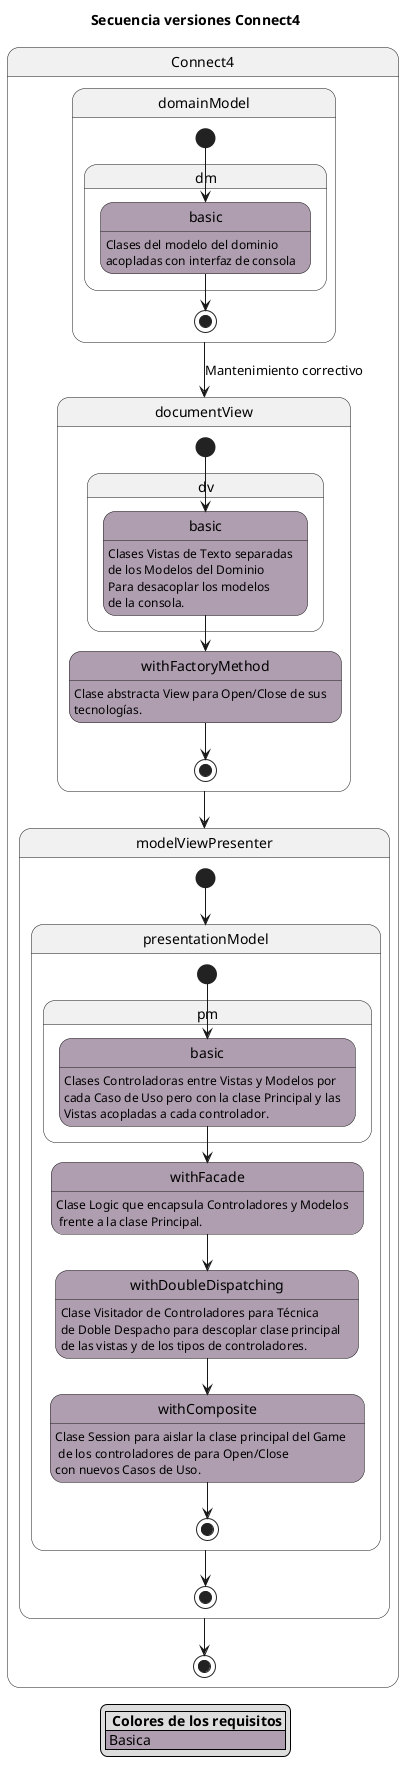 @startuml C

title Secuencia versiones Connect4

state Connect4 {

state domainModel {
  [*] --> dm.basic
    state dm.basic #AF9EAF: Clases del modelo del dominio\nacopladas con interfaz de consola 
  dm.basic --> [*]
}
 

state documentView {
    [*] --> dv.basic 
      state dv.basic #AF9EAF: Clases Vistas de Texto separadas\nde los Modelos del Dominio \nPara desacoplar los modelos\nde la consola.
    
    dv.basic --> withFactoryMethod
      state withFactoryMethod #AF9EAF: Clase abstracta View para Open/Close de sus\ntecnologías.
      
    withFactoryMethod-->[*]
    
}

domainModel --> documentView:Mantenimiento correctivo
documentView --> modelViewPresenter

state modelViewPresenter {
    [*] --> presentationModel
    presentationModel-->[*]

    state presentationModel {
    [*] --> pm.basic

    state pm.basic #AF9EAF:Clases Controladoras entre Vistas y Modelos por\ncada Caso de Uso pero con la clase Principal y las\nVistas acopladas a cada controlador.

    state withFacade #AF9EAF:Clase Logic que encapsula Controladores y Modelos\n frente a la clase Principal.

    state withDoubleDispatching #AF9EAF:Clase Visitador de Controladores para Técnica\nde Doble Despacho para descoplar clase principal \nde las vistas y de los tipos de controladores.

    state withComposite #AF9EAF:Clase Session para aislar la clase principal del Game \n de los controladores de para Open/Close\ncon nuevos Casos de Uso.

    pm.basic --> withFacade
    withFacade --> withDoubleDispatching
    withDoubleDispatching --> withComposite
    withComposite --> [*]
}

}
modelViewPresenter --> [*]

}
legend
|=  Colores de los requisitos |
|<#AF9EAF> Basica |
endlegend

@enduml